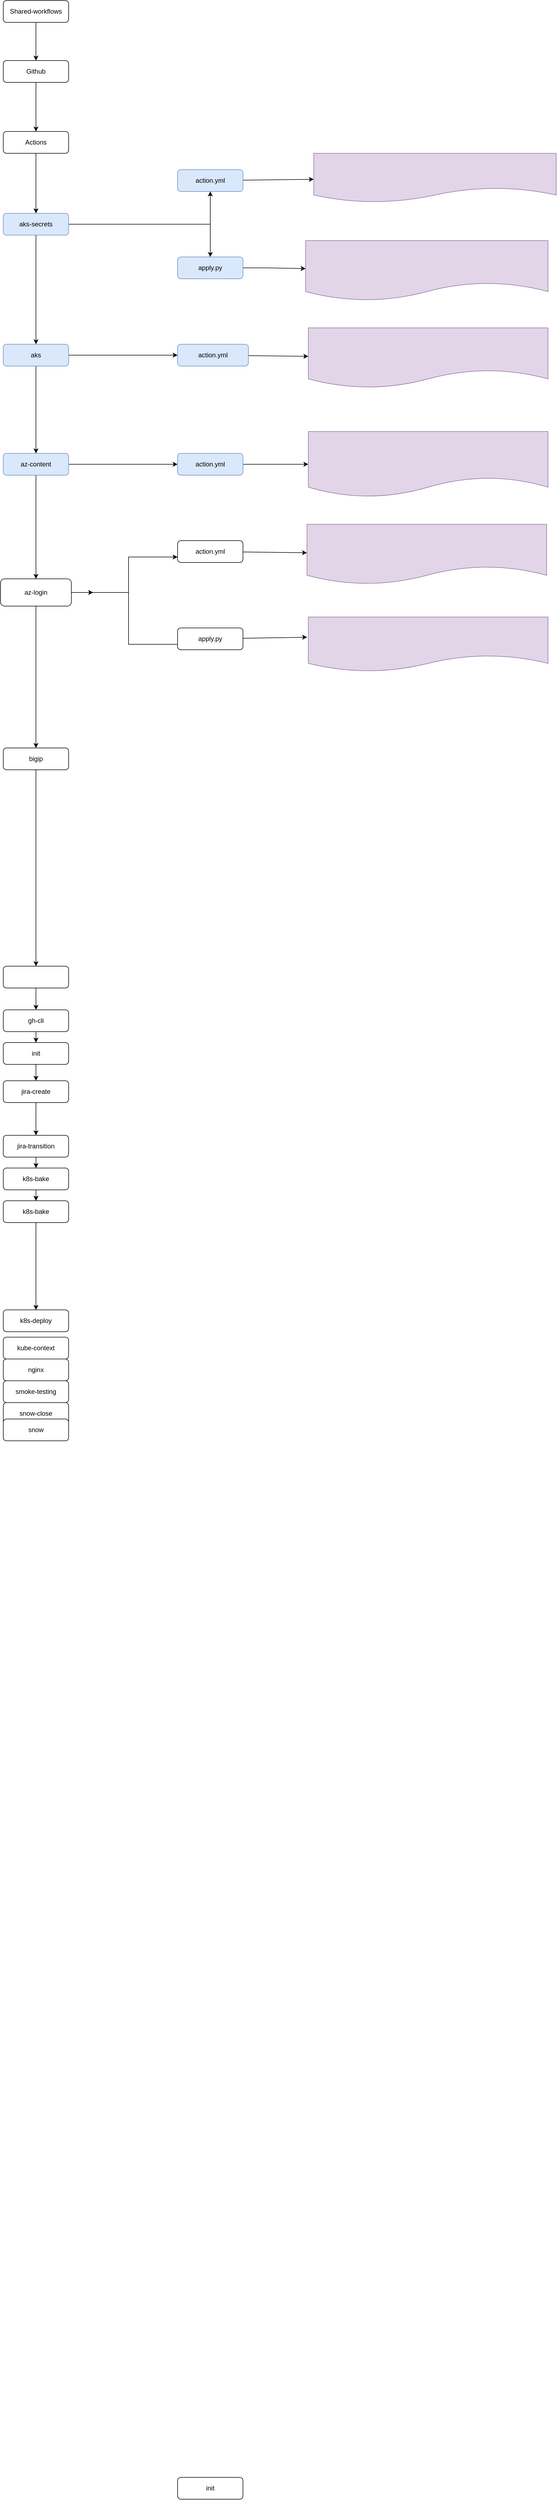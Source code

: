 <mxfile version="20.5.3" type="github">
  <diagram id="C5RBs43oDa-KdzZeNtuy" name="Page-1">
    <mxGraphModel dx="637" dy="692" grid="1" gridSize="10" guides="1" tooltips="1" connect="1" arrows="1" fold="1" page="1" pageScale="1" pageWidth="2339" pageHeight="3300" math="0" shadow="0">
      <root>
        <mxCell id="WIyWlLk6GJQsqaUBKTNV-0" />
        <mxCell id="WIyWlLk6GJQsqaUBKTNV-1" parent="WIyWlLk6GJQsqaUBKTNV-0" />
        <mxCell id="0Xy0scqHW2xPj2-DiVGG-118" value="" style="edgeStyle=orthogonalEdgeStyle;rounded=0;orthogonalLoop=1;jettySize=auto;html=1;" edge="1" parent="WIyWlLk6GJQsqaUBKTNV-1" source="0Xy0scqHW2xPj2-DiVGG-0" target="0Xy0scqHW2xPj2-DiVGG-21">
          <mxGeometry relative="1" as="geometry" />
        </mxCell>
        <mxCell id="0Xy0scqHW2xPj2-DiVGG-0" value="Github" style="rounded=1;whiteSpace=wrap;html=1;fontSize=12;glass=0;strokeWidth=1;shadow=0;" vertex="1" parent="WIyWlLk6GJQsqaUBKTNV-1">
          <mxGeometry x="240" y="120" width="120" height="40" as="geometry" />
        </mxCell>
        <mxCell id="0Xy0scqHW2xPj2-DiVGG-37" value="" style="edgeStyle=orthogonalEdgeStyle;rounded=0;orthogonalLoop=1;jettySize=auto;html=1;" edge="1" parent="WIyWlLk6GJQsqaUBKTNV-1" source="0Xy0scqHW2xPj2-DiVGG-20" target="0Xy0scqHW2xPj2-DiVGG-31">
          <mxGeometry relative="1" as="geometry" />
        </mxCell>
        <mxCell id="0Xy0scqHW2xPj2-DiVGG-93" value="" style="edgeStyle=orthogonalEdgeStyle;rounded=0;orthogonalLoop=1;jettySize=auto;html=1;" edge="1" parent="WIyWlLk6GJQsqaUBKTNV-1" source="0Xy0scqHW2xPj2-DiVGG-20" target="0Xy0scqHW2xPj2-DiVGG-92">
          <mxGeometry relative="1" as="geometry" />
        </mxCell>
        <mxCell id="0Xy0scqHW2xPj2-DiVGG-100" value="" style="edgeStyle=orthogonalEdgeStyle;rounded=0;orthogonalLoop=1;jettySize=auto;html=1;" edge="1" parent="WIyWlLk6GJQsqaUBKTNV-1" source="0Xy0scqHW2xPj2-DiVGG-20" target="0Xy0scqHW2xPj2-DiVGG-99">
          <mxGeometry relative="1" as="geometry" />
        </mxCell>
        <mxCell id="0Xy0scqHW2xPj2-DiVGG-20" value="&lt;font color=&quot;#000000&quot;&gt;aks-secrets&lt;/font&gt;" style="rounded=1;whiteSpace=wrap;html=1;fontSize=12;glass=0;strokeWidth=1;shadow=0;fillColor=#dae8fc;strokeColor=#6c8ebf;" vertex="1" parent="WIyWlLk6GJQsqaUBKTNV-1">
          <mxGeometry x="240" y="400" width="120" height="40" as="geometry" />
        </mxCell>
        <mxCell id="0Xy0scqHW2xPj2-DiVGG-119" value="" style="edgeStyle=orthogonalEdgeStyle;rounded=0;orthogonalLoop=1;jettySize=auto;html=1;" edge="1" parent="WIyWlLk6GJQsqaUBKTNV-1" source="0Xy0scqHW2xPj2-DiVGG-21" target="0Xy0scqHW2xPj2-DiVGG-20">
          <mxGeometry relative="1" as="geometry" />
        </mxCell>
        <mxCell id="0Xy0scqHW2xPj2-DiVGG-21" value="Actions" style="rounded=1;whiteSpace=wrap;html=1;fontSize=12;glass=0;strokeWidth=1;shadow=0;" vertex="1" parent="WIyWlLk6GJQsqaUBKTNV-1">
          <mxGeometry x="240" y="250" width="120" height="40" as="geometry" />
        </mxCell>
        <mxCell id="0Xy0scqHW2xPj2-DiVGG-41" value="" style="edgeStyle=orthogonalEdgeStyle;rounded=0;orthogonalLoop=1;jettySize=auto;html=1;" edge="1" parent="WIyWlLk6GJQsqaUBKTNV-1" source="0Xy0scqHW2xPj2-DiVGG-29" target="0Xy0scqHW2xPj2-DiVGG-40">
          <mxGeometry relative="1" as="geometry" />
        </mxCell>
        <mxCell id="0Xy0scqHW2xPj2-DiVGG-126" value="" style="edgeStyle=orthogonalEdgeStyle;rounded=0;orthogonalLoop=1;jettySize=auto;html=1;" edge="1" parent="WIyWlLk6GJQsqaUBKTNV-1" source="0Xy0scqHW2xPj2-DiVGG-29" target="0Xy0scqHW2xPj2-DiVGG-125">
          <mxGeometry relative="1" as="geometry" />
        </mxCell>
        <mxCell id="0Xy0scqHW2xPj2-DiVGG-29" value="&lt;font color=&quot;#000000&quot;&gt;az-content&lt;/font&gt;" style="rounded=1;whiteSpace=wrap;html=1;fontSize=12;glass=0;strokeWidth=1;shadow=0;strokeColor=#6c8ebf;fillColor=#dae8fc;" vertex="1" parent="WIyWlLk6GJQsqaUBKTNV-1">
          <mxGeometry x="240" y="840" width="120" height="40" as="geometry" />
        </mxCell>
        <mxCell id="0Xy0scqHW2xPj2-DiVGG-38" value="" style="edgeStyle=orthogonalEdgeStyle;rounded=0;orthogonalLoop=1;jettySize=auto;html=1;" edge="1" parent="WIyWlLk6GJQsqaUBKTNV-1" source="0Xy0scqHW2xPj2-DiVGG-31" target="0Xy0scqHW2xPj2-DiVGG-29">
          <mxGeometry relative="1" as="geometry" />
        </mxCell>
        <mxCell id="0Xy0scqHW2xPj2-DiVGG-121" value="" style="edgeStyle=orthogonalEdgeStyle;rounded=0;orthogonalLoop=1;jettySize=auto;html=1;" edge="1" parent="WIyWlLk6GJQsqaUBKTNV-1" source="0Xy0scqHW2xPj2-DiVGG-31" target="0Xy0scqHW2xPj2-DiVGG-120">
          <mxGeometry relative="1" as="geometry" />
        </mxCell>
        <mxCell id="0Xy0scqHW2xPj2-DiVGG-31" value="&lt;font color=&quot;#000000&quot;&gt;aks&lt;/font&gt;" style="rounded=1;whiteSpace=wrap;html=1;fontSize=12;glass=0;strokeWidth=1;shadow=0;fillColor=#dae8fc;strokeColor=#6c8ebf;" vertex="1" parent="WIyWlLk6GJQsqaUBKTNV-1">
          <mxGeometry x="240" y="640" width="120" height="40" as="geometry" />
        </mxCell>
        <mxCell id="0Xy0scqHW2xPj2-DiVGG-44" value="" style="edgeStyle=orthogonalEdgeStyle;rounded=0;orthogonalLoop=1;jettySize=auto;html=1;" edge="1" parent="WIyWlLk6GJQsqaUBKTNV-1" source="0Xy0scqHW2xPj2-DiVGG-40" target="0Xy0scqHW2xPj2-DiVGG-43">
          <mxGeometry relative="1" as="geometry" />
        </mxCell>
        <mxCell id="0Xy0scqHW2xPj2-DiVGG-178" style="edgeStyle=none;rounded=0;orthogonalLoop=1;jettySize=auto;html=1;fontColor=#000000;" edge="1" parent="WIyWlLk6GJQsqaUBKTNV-1" source="0Xy0scqHW2xPj2-DiVGG-40">
          <mxGeometry relative="1" as="geometry">
            <mxPoint x="405" y="1095" as="targetPoint" />
          </mxGeometry>
        </mxCell>
        <mxCell id="0Xy0scqHW2xPj2-DiVGG-183" style="edgeStyle=none;rounded=0;orthogonalLoop=1;jettySize=auto;html=1;entryX=0.083;entryY=0.75;entryDx=0;entryDy=0;entryPerimeter=0;fontColor=#000000;" edge="1" parent="WIyWlLk6GJQsqaUBKTNV-1" source="0Xy0scqHW2xPj2-DiVGG-40" target="0Xy0scqHW2xPj2-DiVGG-145">
          <mxGeometry relative="1" as="geometry">
            <Array as="points">
              <mxPoint x="470" y="1095" />
              <mxPoint x="470" y="1190" />
            </Array>
          </mxGeometry>
        </mxCell>
        <mxCell id="0Xy0scqHW2xPj2-DiVGG-40" value="az-login" style="rounded=1;whiteSpace=wrap;html=1;fontSize=12;glass=0;strokeWidth=1;shadow=0;" vertex="1" parent="WIyWlLk6GJQsqaUBKTNV-1">
          <mxGeometry x="235" y="1070" width="130" height="50" as="geometry" />
        </mxCell>
        <mxCell id="0Xy0scqHW2xPj2-DiVGG-48" value="" style="edgeStyle=orthogonalEdgeStyle;rounded=0;orthogonalLoop=1;jettySize=auto;html=1;" edge="1" parent="WIyWlLk6GJQsqaUBKTNV-1" source="0Xy0scqHW2xPj2-DiVGG-43" target="0Xy0scqHW2xPj2-DiVGG-47">
          <mxGeometry relative="1" as="geometry" />
        </mxCell>
        <mxCell id="0Xy0scqHW2xPj2-DiVGG-43" value="bigip&lt;br&gt;" style="rounded=1;whiteSpace=wrap;html=1;fontSize=12;glass=0;strokeWidth=1;shadow=0;" vertex="1" parent="WIyWlLk6GJQsqaUBKTNV-1">
          <mxGeometry x="240" y="1380" width="120" height="40" as="geometry" />
        </mxCell>
        <mxCell id="0Xy0scqHW2xPj2-DiVGG-51" value="" style="edgeStyle=orthogonalEdgeStyle;rounded=0;orthogonalLoop=1;jettySize=auto;html=1;" edge="1" parent="WIyWlLk6GJQsqaUBKTNV-1" source="0Xy0scqHW2xPj2-DiVGG-47" target="0Xy0scqHW2xPj2-DiVGG-50">
          <mxGeometry relative="1" as="geometry" />
        </mxCell>
        <mxCell id="0Xy0scqHW2xPj2-DiVGG-47" value="&lt;br&gt;&lt;br&gt;&lt;br&gt;&lt;br&gt;&lt;br&gt;&lt;br&gt;" style="rounded=1;whiteSpace=wrap;html=1;fontSize=12;glass=0;strokeWidth=1;shadow=0;" vertex="1" parent="WIyWlLk6GJQsqaUBKTNV-1">
          <mxGeometry x="240" y="1780" width="120" height="40" as="geometry" />
        </mxCell>
        <mxCell id="0Xy0scqHW2xPj2-DiVGG-53" value="" style="edgeStyle=orthogonalEdgeStyle;rounded=0;orthogonalLoop=1;jettySize=auto;html=1;" edge="1" parent="WIyWlLk6GJQsqaUBKTNV-1" source="0Xy0scqHW2xPj2-DiVGG-50" target="0Xy0scqHW2xPj2-DiVGG-52">
          <mxGeometry relative="1" as="geometry" />
        </mxCell>
        <mxCell id="0Xy0scqHW2xPj2-DiVGG-50" value="gh-cli" style="rounded=1;whiteSpace=wrap;html=1;fontSize=12;glass=0;strokeWidth=1;shadow=0;" vertex="1" parent="WIyWlLk6GJQsqaUBKTNV-1">
          <mxGeometry x="240" y="1860" width="120" height="40" as="geometry" />
        </mxCell>
        <mxCell id="0Xy0scqHW2xPj2-DiVGG-61" value="" style="edgeStyle=orthogonalEdgeStyle;rounded=0;orthogonalLoop=1;jettySize=auto;html=1;" edge="1" parent="WIyWlLk6GJQsqaUBKTNV-1" source="0Xy0scqHW2xPj2-DiVGG-52" target="0Xy0scqHW2xPj2-DiVGG-60">
          <mxGeometry relative="1" as="geometry" />
        </mxCell>
        <mxCell id="0Xy0scqHW2xPj2-DiVGG-52" value="init&lt;br&gt;" style="rounded=1;whiteSpace=wrap;html=1;fontSize=12;glass=0;strokeWidth=1;shadow=0;" vertex="1" parent="WIyWlLk6GJQsqaUBKTNV-1">
          <mxGeometry x="240" y="1920" width="120" height="40" as="geometry" />
        </mxCell>
        <mxCell id="0Xy0scqHW2xPj2-DiVGG-63" value="" style="edgeStyle=orthogonalEdgeStyle;rounded=0;orthogonalLoop=1;jettySize=auto;html=1;" edge="1" parent="WIyWlLk6GJQsqaUBKTNV-1" source="0Xy0scqHW2xPj2-DiVGG-60" target="0Xy0scqHW2xPj2-DiVGG-62">
          <mxGeometry relative="1" as="geometry" />
        </mxCell>
        <mxCell id="0Xy0scqHW2xPj2-DiVGG-60" value="jira-create&lt;br&gt;" style="rounded=1;whiteSpace=wrap;html=1;fontSize=12;glass=0;strokeWidth=1;shadow=0;" vertex="1" parent="WIyWlLk6GJQsqaUBKTNV-1">
          <mxGeometry x="240" y="1990" width="120" height="40" as="geometry" />
        </mxCell>
        <mxCell id="0Xy0scqHW2xPj2-DiVGG-67" value="" style="edgeStyle=orthogonalEdgeStyle;rounded=0;orthogonalLoop=1;jettySize=auto;html=1;" edge="1" parent="WIyWlLk6GJQsqaUBKTNV-1" source="0Xy0scqHW2xPj2-DiVGG-62" target="0Xy0scqHW2xPj2-DiVGG-66">
          <mxGeometry relative="1" as="geometry" />
        </mxCell>
        <mxCell id="0Xy0scqHW2xPj2-DiVGG-62" value="jira-transition&lt;br&gt;" style="rounded=1;whiteSpace=wrap;html=1;fontSize=12;glass=0;strokeWidth=1;shadow=0;" vertex="1" parent="WIyWlLk6GJQsqaUBKTNV-1">
          <mxGeometry x="240" y="2090" width="120" height="40" as="geometry" />
        </mxCell>
        <mxCell id="0Xy0scqHW2xPj2-DiVGG-70" value="" style="edgeStyle=orthogonalEdgeStyle;rounded=0;orthogonalLoop=1;jettySize=auto;html=1;" edge="1" parent="WIyWlLk6GJQsqaUBKTNV-1" source="0Xy0scqHW2xPj2-DiVGG-66" target="0Xy0scqHW2xPj2-DiVGG-69">
          <mxGeometry relative="1" as="geometry" />
        </mxCell>
        <mxCell id="0Xy0scqHW2xPj2-DiVGG-187" style="edgeStyle=none;rounded=0;orthogonalLoop=1;jettySize=auto;html=1;exitX=0.5;exitY=1;exitDx=0;exitDy=0;fontColor=#000000;" edge="1" parent="WIyWlLk6GJQsqaUBKTNV-1" source="0Xy0scqHW2xPj2-DiVGG-66" target="0Xy0scqHW2xPj2-DiVGG-69">
          <mxGeometry relative="1" as="geometry" />
        </mxCell>
        <mxCell id="0Xy0scqHW2xPj2-DiVGG-66" value="k8s-bake" style="rounded=1;whiteSpace=wrap;html=1;fontSize=12;glass=0;strokeWidth=1;shadow=0;" vertex="1" parent="WIyWlLk6GJQsqaUBKTNV-1">
          <mxGeometry x="240" y="2150" width="120" height="40" as="geometry" />
        </mxCell>
        <mxCell id="0Xy0scqHW2xPj2-DiVGG-72" value="" style="edgeStyle=orthogonalEdgeStyle;rounded=0;orthogonalLoop=1;jettySize=auto;html=1;" edge="1" parent="WIyWlLk6GJQsqaUBKTNV-1" source="0Xy0scqHW2xPj2-DiVGG-69" target="0Xy0scqHW2xPj2-DiVGG-71">
          <mxGeometry relative="1" as="geometry" />
        </mxCell>
        <mxCell id="0Xy0scqHW2xPj2-DiVGG-69" value="k8s-bake&lt;br&gt;" style="rounded=1;whiteSpace=wrap;html=1;fontSize=12;glass=0;strokeWidth=1;shadow=0;" vertex="1" parent="WIyWlLk6GJQsqaUBKTNV-1">
          <mxGeometry x="240" y="2210" width="120" height="40" as="geometry" />
        </mxCell>
        <mxCell id="0Xy0scqHW2xPj2-DiVGG-71" value="k8s-deploy&lt;br&gt;" style="rounded=1;whiteSpace=wrap;html=1;fontSize=12;glass=0;strokeWidth=1;shadow=0;" vertex="1" parent="WIyWlLk6GJQsqaUBKTNV-1">
          <mxGeometry x="240" y="2410" width="120" height="40" as="geometry" />
        </mxCell>
        <mxCell id="0Xy0scqHW2xPj2-DiVGG-76" value="" style="edgeStyle=orthogonalEdgeStyle;rounded=0;orthogonalLoop=1;jettySize=auto;html=1;" edge="1" parent="WIyWlLk6GJQsqaUBKTNV-1" source="0Xy0scqHW2xPj2-DiVGG-74" target="0Xy0scqHW2xPj2-DiVGG-75">
          <mxGeometry relative="1" as="geometry" />
        </mxCell>
        <mxCell id="0Xy0scqHW2xPj2-DiVGG-74" value="kube-context" style="rounded=1;whiteSpace=wrap;html=1;fontSize=12;glass=0;strokeWidth=1;shadow=0;" vertex="1" parent="WIyWlLk6GJQsqaUBKTNV-1">
          <mxGeometry x="240" y="2460" width="120" height="40" as="geometry" />
        </mxCell>
        <mxCell id="0Xy0scqHW2xPj2-DiVGG-78" value="" style="edgeStyle=orthogonalEdgeStyle;rounded=0;orthogonalLoop=1;jettySize=auto;html=1;" edge="1" parent="WIyWlLk6GJQsqaUBKTNV-1" source="0Xy0scqHW2xPj2-DiVGG-75" target="0Xy0scqHW2xPj2-DiVGG-77">
          <mxGeometry relative="1" as="geometry" />
        </mxCell>
        <mxCell id="0Xy0scqHW2xPj2-DiVGG-75" value="nginx" style="rounded=1;whiteSpace=wrap;html=1;fontSize=12;glass=0;strokeWidth=1;shadow=0;" vertex="1" parent="WIyWlLk6GJQsqaUBKTNV-1">
          <mxGeometry x="240" y="2500" width="120" height="40" as="geometry" />
        </mxCell>
        <mxCell id="0Xy0scqHW2xPj2-DiVGG-80" value="" style="edgeStyle=orthogonalEdgeStyle;rounded=0;orthogonalLoop=1;jettySize=auto;html=1;" edge="1" parent="WIyWlLk6GJQsqaUBKTNV-1" source="0Xy0scqHW2xPj2-DiVGG-77" target="0Xy0scqHW2xPj2-DiVGG-79">
          <mxGeometry relative="1" as="geometry" />
        </mxCell>
        <mxCell id="0Xy0scqHW2xPj2-DiVGG-77" value="smoke-testing" style="rounded=1;whiteSpace=wrap;html=1;fontSize=12;glass=0;strokeWidth=1;shadow=0;" vertex="1" parent="WIyWlLk6GJQsqaUBKTNV-1">
          <mxGeometry x="240" y="2540" width="120" height="40" as="geometry" />
        </mxCell>
        <mxCell id="0Xy0scqHW2xPj2-DiVGG-83" value="" style="edgeStyle=orthogonalEdgeStyle;rounded=0;orthogonalLoop=1;jettySize=auto;html=1;" edge="1" parent="WIyWlLk6GJQsqaUBKTNV-1" source="0Xy0scqHW2xPj2-DiVGG-79" target="0Xy0scqHW2xPj2-DiVGG-82">
          <mxGeometry relative="1" as="geometry" />
        </mxCell>
        <mxCell id="0Xy0scqHW2xPj2-DiVGG-79" value="snow-close" style="rounded=1;whiteSpace=wrap;html=1;fontSize=12;glass=0;strokeWidth=1;shadow=0;" vertex="1" parent="WIyWlLk6GJQsqaUBKTNV-1">
          <mxGeometry x="240" y="2580" width="120" height="40" as="geometry" />
        </mxCell>
        <mxCell id="0Xy0scqHW2xPj2-DiVGG-81" value="init&lt;br&gt;" style="rounded=1;whiteSpace=wrap;html=1;fontSize=12;glass=0;strokeWidth=1;shadow=0;" vertex="1" parent="WIyWlLk6GJQsqaUBKTNV-1">
          <mxGeometry x="560" y="4550" width="120" height="40" as="geometry" />
        </mxCell>
        <mxCell id="0Xy0scqHW2xPj2-DiVGG-82" value="snow&lt;br&gt;" style="rounded=1;whiteSpace=wrap;html=1;fontSize=12;glass=0;strokeWidth=1;shadow=0;" vertex="1" parent="WIyWlLk6GJQsqaUBKTNV-1">
          <mxGeometry x="240" y="2610" width="120" height="40" as="geometry" />
        </mxCell>
        <mxCell id="0Xy0scqHW2xPj2-DiVGG-117" value="" style="edgeStyle=orthogonalEdgeStyle;rounded=0;orthogonalLoop=1;jettySize=auto;html=1;" edge="1" parent="WIyWlLk6GJQsqaUBKTNV-1" source="0Xy0scqHW2xPj2-DiVGG-90" target="0Xy0scqHW2xPj2-DiVGG-0">
          <mxGeometry relative="1" as="geometry" />
        </mxCell>
        <mxCell id="0Xy0scqHW2xPj2-DiVGG-90" value="Shared-workflows" style="rounded=1;whiteSpace=wrap;html=1;fontSize=12;glass=0;strokeWidth=1;shadow=0;" vertex="1" parent="WIyWlLk6GJQsqaUBKTNV-1">
          <mxGeometry x="240" y="10" width="120" height="40" as="geometry" />
        </mxCell>
        <mxCell id="0Xy0scqHW2xPj2-DiVGG-164" value="" style="edgeStyle=none;rounded=0;orthogonalLoop=1;jettySize=auto;html=1;fontColor=#000000;" edge="1" parent="WIyWlLk6GJQsqaUBKTNV-1" source="0Xy0scqHW2xPj2-DiVGG-92" target="0Xy0scqHW2xPj2-DiVGG-163">
          <mxGeometry relative="1" as="geometry" />
        </mxCell>
        <mxCell id="0Xy0scqHW2xPj2-DiVGG-92" value="&lt;font color=&quot;#000000&quot;&gt;action.yml&lt;/font&gt;" style="rounded=1;whiteSpace=wrap;html=1;fontSize=12;glass=0;strokeWidth=1;shadow=0;fillColor=#dae8fc;strokeColor=#6c8ebf;" vertex="1" parent="WIyWlLk6GJQsqaUBKTNV-1">
          <mxGeometry x="560" y="320" width="120" height="40" as="geometry" />
        </mxCell>
        <mxCell id="0Xy0scqHW2xPj2-DiVGG-162" value="" style="edgeStyle=none;rounded=0;orthogonalLoop=1;jettySize=auto;html=1;fontColor=#000000;" edge="1" parent="WIyWlLk6GJQsqaUBKTNV-1" source="0Xy0scqHW2xPj2-DiVGG-99" target="0Xy0scqHW2xPj2-DiVGG-161">
          <mxGeometry relative="1" as="geometry">
            <Array as="points">
              <mxPoint x="720" y="500" />
            </Array>
          </mxGeometry>
        </mxCell>
        <mxCell id="0Xy0scqHW2xPj2-DiVGG-99" value="&lt;font color=&quot;#000000&quot;&gt;apply.py&lt;/font&gt;" style="rounded=1;whiteSpace=wrap;html=1;fontSize=12;glass=0;strokeWidth=1;shadow=0;fillColor=#dae8fc;strokeColor=#6c8ebf;" vertex="1" parent="WIyWlLk6GJQsqaUBKTNV-1">
          <mxGeometry x="560" y="480" width="120" height="40" as="geometry" />
        </mxCell>
        <mxCell id="0Xy0scqHW2xPj2-DiVGG-111" style="edgeStyle=orthogonalEdgeStyle;rounded=0;orthogonalLoop=1;jettySize=auto;html=1;exitX=0.25;exitY=1;exitDx=0;exitDy=0;" edge="1" parent="WIyWlLk6GJQsqaUBKTNV-1" source="0Xy0scqHW2xPj2-DiVGG-92" target="0Xy0scqHW2xPj2-DiVGG-92">
          <mxGeometry relative="1" as="geometry">
            <Array as="points">
              <mxPoint x="620" y="360" />
              <mxPoint x="620" y="360" />
            </Array>
          </mxGeometry>
        </mxCell>
        <mxCell id="0Xy0scqHW2xPj2-DiVGG-169" value="" style="edgeStyle=none;rounded=0;orthogonalLoop=1;jettySize=auto;html=1;fontColor=#000000;" edge="1" parent="WIyWlLk6GJQsqaUBKTNV-1" source="0Xy0scqHW2xPj2-DiVGG-120" target="0Xy0scqHW2xPj2-DiVGG-168">
          <mxGeometry relative="1" as="geometry" />
        </mxCell>
        <mxCell id="0Xy0scqHW2xPj2-DiVGG-120" value="&lt;font color=&quot;#000000&quot;&gt;action.yml&lt;/font&gt;" style="rounded=1;whiteSpace=wrap;html=1;fontSize=12;glass=0;strokeWidth=1;shadow=0;fillColor=#dae8fc;strokeColor=#6c8ebf;" vertex="1" parent="WIyWlLk6GJQsqaUBKTNV-1">
          <mxGeometry x="560" y="640" width="130" height="40" as="geometry" />
        </mxCell>
        <mxCell id="0Xy0scqHW2xPj2-DiVGG-171" value="" style="edgeStyle=none;rounded=0;orthogonalLoop=1;jettySize=auto;html=1;fontColor=#000000;" edge="1" parent="WIyWlLk6GJQsqaUBKTNV-1" source="0Xy0scqHW2xPj2-DiVGG-125" target="0Xy0scqHW2xPj2-DiVGG-170">
          <mxGeometry relative="1" as="geometry" />
        </mxCell>
        <mxCell id="0Xy0scqHW2xPj2-DiVGG-125" value="&lt;font color=&quot;#000000&quot;&gt;action.yml&lt;/font&gt;" style="rounded=1;whiteSpace=wrap;html=1;fontSize=12;glass=0;strokeWidth=1;shadow=0;fillColor=#dae8fc;strokeColor=#6c8ebf;" vertex="1" parent="WIyWlLk6GJQsqaUBKTNV-1">
          <mxGeometry x="560" y="840" width="120" height="40" as="geometry" />
        </mxCell>
        <mxCell id="0Xy0scqHW2xPj2-DiVGG-173" value="" style="edgeStyle=none;rounded=0;orthogonalLoop=1;jettySize=auto;html=1;fontColor=#000000;" edge="1" parent="WIyWlLk6GJQsqaUBKTNV-1" source="0Xy0scqHW2xPj2-DiVGG-143" target="0Xy0scqHW2xPj2-DiVGG-172">
          <mxGeometry relative="1" as="geometry" />
        </mxCell>
        <mxCell id="0Xy0scqHW2xPj2-DiVGG-143" value="action.yml" style="rounded=1;whiteSpace=wrap;html=1;fontSize=12;glass=0;strokeWidth=1;shadow=0;" vertex="1" parent="WIyWlLk6GJQsqaUBKTNV-1">
          <mxGeometry x="560" y="1000" width="120" height="40" as="geometry" />
        </mxCell>
        <mxCell id="0Xy0scqHW2xPj2-DiVGG-186" style="edgeStyle=none;rounded=0;orthogonalLoop=1;jettySize=auto;html=1;entryX=-0.005;entryY=0.37;entryDx=0;entryDy=0;entryPerimeter=0;fontColor=#000000;" edge="1" parent="WIyWlLk6GJQsqaUBKTNV-1" source="0Xy0scqHW2xPj2-DiVGG-145" target="0Xy0scqHW2xPj2-DiVGG-185">
          <mxGeometry relative="1" as="geometry" />
        </mxCell>
        <mxCell id="0Xy0scqHW2xPj2-DiVGG-145" value="apply.py&lt;br&gt;" style="rounded=1;whiteSpace=wrap;html=1;fontSize=12;glass=0;strokeWidth=1;shadow=0;" vertex="1" parent="WIyWlLk6GJQsqaUBKTNV-1">
          <mxGeometry x="560" y="1160" width="120" height="40" as="geometry" />
        </mxCell>
        <mxCell id="0Xy0scqHW2xPj2-DiVGG-146" style="edgeStyle=orthogonalEdgeStyle;rounded=0;orthogonalLoop=1;jettySize=auto;html=1;exitX=0.25;exitY=1;exitDx=0;exitDy=0;" edge="1" source="0Xy0scqHW2xPj2-DiVGG-143" target="0Xy0scqHW2xPj2-DiVGG-143" parent="WIyWlLk6GJQsqaUBKTNV-1">
          <mxGeometry relative="1" as="geometry">
            <Array as="points">
              <mxPoint x="620" y="1040" />
              <mxPoint x="620" y="1040" />
            </Array>
          </mxGeometry>
        </mxCell>
        <mxCell id="0Xy0scqHW2xPj2-DiVGG-157" value="" style="edgeStyle=elbowEdgeStyle;elbow=horizontal;endArrow=classic;html=1;rounded=0;exitX=1;exitY=0.5;exitDx=0;exitDy=0;entryX=0;entryY=0.75;entryDx=0;entryDy=0;" edge="1" parent="WIyWlLk6GJQsqaUBKTNV-1" source="0Xy0scqHW2xPj2-DiVGG-40" target="0Xy0scqHW2xPj2-DiVGG-143">
          <mxGeometry width="50" height="50" relative="1" as="geometry">
            <mxPoint x="450" y="1090" as="sourcePoint" />
            <mxPoint x="500" y="1040" as="targetPoint" />
            <Array as="points">
              <mxPoint x="470" y="1100" />
              <mxPoint x="470" y="1070" />
              <mxPoint x="470" y="1070" />
            </Array>
          </mxGeometry>
        </mxCell>
        <mxCell id="0Xy0scqHW2xPj2-DiVGG-161" value="" style="shape=document;whiteSpace=wrap;html=1;boundedLbl=1;fillColor=#e1d5e7;strokeColor=#9673a6;rounded=1;glass=0;strokeWidth=1;shadow=0;labelBackgroundColor=#;" vertex="1" parent="WIyWlLk6GJQsqaUBKTNV-1">
          <mxGeometry x="795" y="450" width="445" height="110" as="geometry" />
        </mxCell>
        <mxCell id="0Xy0scqHW2xPj2-DiVGG-163" value="" style="shape=document;whiteSpace=wrap;html=1;boundedLbl=1;fillColor=#e1d5e7;strokeColor=#9673a6;rounded=1;glass=0;strokeWidth=1;shadow=0;labelBackgroundColor=#;" vertex="1" parent="WIyWlLk6GJQsqaUBKTNV-1">
          <mxGeometry x="810" y="290" width="445" height="90" as="geometry" />
        </mxCell>
        <mxCell id="0Xy0scqHW2xPj2-DiVGG-166" style="edgeStyle=none;rounded=0;orthogonalLoop=1;jettySize=auto;html=1;exitX=0.5;exitY=0;exitDx=0;exitDy=0;fontColor=#000000;" edge="1" parent="WIyWlLk6GJQsqaUBKTNV-1" source="0Xy0scqHW2xPj2-DiVGG-163" target="0Xy0scqHW2xPj2-DiVGG-163">
          <mxGeometry relative="1" as="geometry" />
        </mxCell>
        <mxCell id="0Xy0scqHW2xPj2-DiVGG-168" value="" style="shape=document;whiteSpace=wrap;html=1;boundedLbl=1;fillColor=#e1d5e7;strokeColor=#9673a6;rounded=1;glass=0;strokeWidth=1;shadow=0;labelBackgroundColor=#;" vertex="1" parent="WIyWlLk6GJQsqaUBKTNV-1">
          <mxGeometry x="800" y="610" width="440" height="110" as="geometry" />
        </mxCell>
        <mxCell id="0Xy0scqHW2xPj2-DiVGG-170" value="" style="shape=document;whiteSpace=wrap;html=1;boundedLbl=1;rounded=1;glass=0;strokeWidth=1;shadow=0;labelBackgroundColor=#;fillColor=#e1d5e7;strokeColor=#9673a6;" vertex="1" parent="WIyWlLk6GJQsqaUBKTNV-1">
          <mxGeometry x="800" y="800" width="440" height="120" as="geometry" />
        </mxCell>
        <mxCell id="0Xy0scqHW2xPj2-DiVGG-172" value="" style="shape=document;whiteSpace=wrap;html=1;boundedLbl=1;rounded=1;glass=0;strokeWidth=1;shadow=0;labelBackgroundColor=#;strokeColor=#9673a6;fillColor=#e1d5e7;" vertex="1" parent="WIyWlLk6GJQsqaUBKTNV-1">
          <mxGeometry x="797.5" y="970" width="440" height="110" as="geometry" />
        </mxCell>
        <mxCell id="0Xy0scqHW2xPj2-DiVGG-185" value="" style="shape=document;whiteSpace=wrap;html=1;boundedLbl=1;rounded=1;glass=0;strokeWidth=1;shadow=0;labelBackgroundColor=#;strokeColor=#9673a6;fillColor=#e1d5e7;" vertex="1" parent="WIyWlLk6GJQsqaUBKTNV-1">
          <mxGeometry x="800" y="1140" width="440" height="100" as="geometry" />
        </mxCell>
      </root>
    </mxGraphModel>
  </diagram>
</mxfile>
